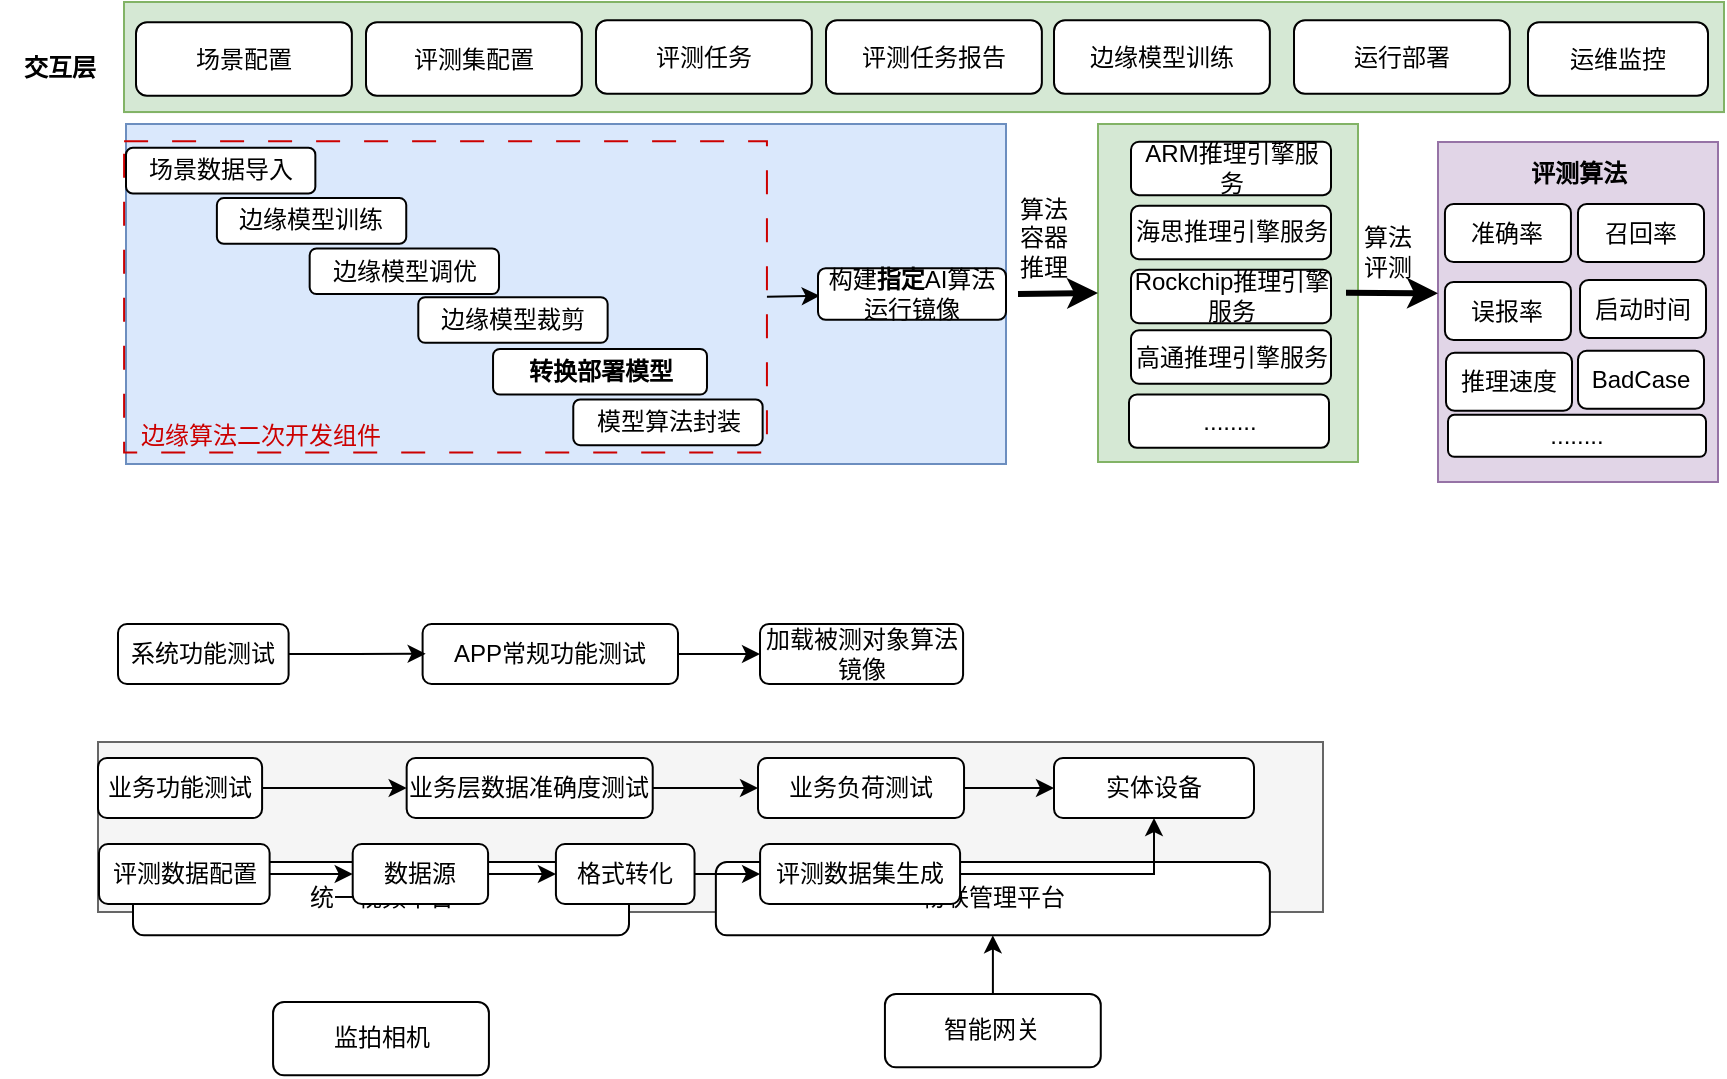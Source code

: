 <mxfile version="21.4.0" type="github">
  <diagram name="Page-1" id="wSQEXpgfuMb7fZrjmuHJ">
    <mxGraphModel dx="1049" dy="582" grid="1" gridSize="10" guides="1" tooltips="1" connect="1" arrows="1" fold="1" page="1" pageScale="1" pageWidth="827" pageHeight="1169" math="0" shadow="0">
      <root>
        <mxCell id="0" />
        <mxCell id="1" parent="0" />
        <mxCell id="B4WqmzTubQ9Mgs80x0da-153" value="" style="rounded=0;whiteSpace=wrap;html=1;fillColor=#f5f5f5;strokeColor=#666666;fontColor=#333333;" vertex="1" parent="1">
          <mxGeometry x="170" y="440" width="612.5" height="85" as="geometry" />
        </mxCell>
        <mxCell id="B4WqmzTubQ9Mgs80x0da-154" value="" style="rounded=0;whiteSpace=wrap;html=1;fillColor=none;" vertex="1" parent="1">
          <mxGeometry x="183" y="70.01" width="800" height="55" as="geometry" />
        </mxCell>
        <mxCell id="B4WqmzTubQ9Mgs80x0da-155" value="&lt;b&gt;交互层&lt;/b&gt;" style="rounded=0;whiteSpace=wrap;html=1;strokeColor=none;" vertex="1" parent="1">
          <mxGeometry x="121" y="80.17" width="60" height="45" as="geometry" />
        </mxCell>
        <mxCell id="B4WqmzTubQ9Mgs80x0da-156" value="" style="group;fillColor=#d5e8d4;strokeColor=#82b366;container=0;" vertex="1" connectable="0" parent="1">
          <mxGeometry x="183" y="70" width="800" height="55.01" as="geometry" />
        </mxCell>
        <mxCell id="B4WqmzTubQ9Mgs80x0da-158" value="场景配置" style="rounded=1;whiteSpace=wrap;html=1;" vertex="1" parent="1">
          <mxGeometry x="189.004" y="80.167" width="107.925" height="36.667" as="geometry" />
        </mxCell>
        <mxCell id="B4WqmzTubQ9Mgs80x0da-159" value="评测集配置" style="rounded=1;whiteSpace=wrap;html=1;" vertex="1" parent="1">
          <mxGeometry x="304.0" y="80.167" width="107.925" height="36.667" as="geometry" />
        </mxCell>
        <mxCell id="B4WqmzTubQ9Mgs80x0da-160" value="评测任务" style="rounded=1;whiteSpace=wrap;html=1;" vertex="1" parent="1">
          <mxGeometry x="418.996" y="79.167" width="107.925" height="36.667" as="geometry" />
        </mxCell>
        <mxCell id="B4WqmzTubQ9Mgs80x0da-161" value="评测任务报告" style="rounded=1;whiteSpace=wrap;html=1;" vertex="1" parent="1">
          <mxGeometry x="534.003" y="79.167" width="107.925" height="36.667" as="geometry" />
        </mxCell>
        <mxCell id="B4WqmzTubQ9Mgs80x0da-162" value="运行部署" style="rounded=1;whiteSpace=wrap;html=1;" vertex="1" parent="1">
          <mxGeometry x="768.003" y="79.167" width="107.925" height="36.667" as="geometry" />
        </mxCell>
        <mxCell id="B4WqmzTubQ9Mgs80x0da-163" value="边缘模型训练" style="rounded=1;whiteSpace=wrap;html=1;" vertex="1" parent="1">
          <mxGeometry x="648.003" y="79.167" width="107.925" height="36.667" as="geometry" />
        </mxCell>
        <mxCell id="B4WqmzTubQ9Mgs80x0da-164" value="运维监控" style="rounded=1;whiteSpace=wrap;html=1;" vertex="1" parent="1">
          <mxGeometry x="885" y="80.17" width="90" height="36.67" as="geometry" />
        </mxCell>
        <mxCell id="B4WqmzTubQ9Mgs80x0da-185" value="测试数据" style="text;html=1;strokeColor=none;fillColor=none;align=center;verticalAlign=middle;whiteSpace=wrap;rounded=0;rotation=0;" vertex="1" parent="1">
          <mxGeometry x="625.5" y="505" width="50" height="20" as="geometry" />
        </mxCell>
        <mxCell id="B4WqmzTubQ9Mgs80x0da-195" value="" style="group" vertex="1" connectable="0" parent="1">
          <mxGeometry x="180" y="380" width="421.54" height="31" as="geometry" />
        </mxCell>
        <mxCell id="B4WqmzTubQ9Mgs80x0da-196" value="系统功能测试" style="rounded=1;whiteSpace=wrap;html=1;" vertex="1" parent="B4WqmzTubQ9Mgs80x0da-195">
          <mxGeometry y="1" width="85.307" height="30" as="geometry" />
        </mxCell>
        <mxCell id="B4WqmzTubQ9Mgs80x0da-197" style="edgeStyle=orthogonalEdgeStyle;rounded=0;orthogonalLoop=1;jettySize=auto;html=1;exitX=1;exitY=0.5;exitDx=0;exitDy=0;entryX=0;entryY=0.5;entryDx=0;entryDy=0;" edge="1" parent="B4WqmzTubQ9Mgs80x0da-195" source="B4WqmzTubQ9Mgs80x0da-198" target="B4WqmzTubQ9Mgs80x0da-200">
          <mxGeometry relative="1" as="geometry" />
        </mxCell>
        <mxCell id="B4WqmzTubQ9Mgs80x0da-198" value="APP常规功能测试" style="rounded=1;whiteSpace=wrap;html=1;" vertex="1" parent="B4WqmzTubQ9Mgs80x0da-195">
          <mxGeometry x="152.3" y="1" width="127.7" height="30" as="geometry" />
        </mxCell>
        <mxCell id="B4WqmzTubQ9Mgs80x0da-199" style="edgeStyle=orthogonalEdgeStyle;rounded=0;orthogonalLoop=1;jettySize=auto;html=1;exitX=1;exitY=0.5;exitDx=0;exitDy=0;entryX=0.012;entryY=0.496;entryDx=0;entryDy=0;entryPerimeter=0;" edge="1" parent="B4WqmzTubQ9Mgs80x0da-195" source="B4WqmzTubQ9Mgs80x0da-196" target="B4WqmzTubQ9Mgs80x0da-198">
          <mxGeometry relative="1" as="geometry" />
        </mxCell>
        <mxCell id="B4WqmzTubQ9Mgs80x0da-200" value="加载被测对象算法镜像" style="rounded=1;whiteSpace=wrap;html=1;" vertex="1" parent="B4WqmzTubQ9Mgs80x0da-195">
          <mxGeometry x="321" y="1" width="101.54" height="30" as="geometry" />
        </mxCell>
        <mxCell id="B4WqmzTubQ9Mgs80x0da-231" style="edgeStyle=orthogonalEdgeStyle;rounded=0;orthogonalLoop=1;jettySize=auto;html=1;entryX=0.5;entryY=1;entryDx=0;entryDy=0;" edge="1" parent="1" source="B4WqmzTubQ9Mgs80x0da-204" target="B4WqmzTubQ9Mgs80x0da-208">
          <mxGeometry relative="1" as="geometry" />
        </mxCell>
        <mxCell id="B4WqmzTubQ9Mgs80x0da-204" value="智能网关" style="rounded=1;whiteSpace=wrap;html=1;" vertex="1" parent="1">
          <mxGeometry x="563.463" y="565.997" width="107.925" height="36.667" as="geometry" />
        </mxCell>
        <mxCell id="B4WqmzTubQ9Mgs80x0da-205" value="监拍相机" style="rounded=1;whiteSpace=wrap;html=1;" vertex="1" parent="1">
          <mxGeometry x="257.533" y="569.997" width="107.925" height="36.667" as="geometry" />
        </mxCell>
        <mxCell id="B4WqmzTubQ9Mgs80x0da-208" value="物联管理平台" style="rounded=1;whiteSpace=wrap;html=1;" vertex="1" parent="1">
          <mxGeometry x="478.93" y="500.0" width="277" height="36.67" as="geometry" />
        </mxCell>
        <mxCell id="B4WqmzTubQ9Mgs80x0da-209" value="统一视频平台" style="rounded=1;whiteSpace=wrap;html=1;" vertex="1" parent="1">
          <mxGeometry x="187.5" y="500" width="248" height="36.67" as="geometry" />
        </mxCell>
        <mxCell id="B4WqmzTubQ9Mgs80x0da-211" value="" style="group" vertex="1" connectable="0" parent="1">
          <mxGeometry x="170" y="451" width="420" height="30" as="geometry" />
        </mxCell>
        <mxCell id="B4WqmzTubQ9Mgs80x0da-212" value="业务功能测试" style="rounded=1;whiteSpace=wrap;html=1;" vertex="1" parent="B4WqmzTubQ9Mgs80x0da-211">
          <mxGeometry y="-3" width="82.047" height="30" as="geometry" />
        </mxCell>
        <mxCell id="B4WqmzTubQ9Mgs80x0da-213" style="edgeStyle=orthogonalEdgeStyle;rounded=0;orthogonalLoop=1;jettySize=auto;html=1;exitX=1;exitY=0.5;exitDx=0;exitDy=0;entryX=0;entryY=0.5;entryDx=0;entryDy=0;" edge="1" parent="B4WqmzTubQ9Mgs80x0da-211" source="B4WqmzTubQ9Mgs80x0da-214" target="B4WqmzTubQ9Mgs80x0da-216">
          <mxGeometry relative="1" as="geometry" />
        </mxCell>
        <mxCell id="B4WqmzTubQ9Mgs80x0da-214" value="业务层数据准确度测试" style="rounded=1;whiteSpace=wrap;html=1;" vertex="1" parent="B4WqmzTubQ9Mgs80x0da-211">
          <mxGeometry x="154.33" y="-3" width="123.028" height="30" as="geometry" />
        </mxCell>
        <mxCell id="B4WqmzTubQ9Mgs80x0da-215" style="edgeStyle=orthogonalEdgeStyle;rounded=0;orthogonalLoop=1;jettySize=auto;html=1;exitX=1;exitY=0.5;exitDx=0;exitDy=0;entryX=0;entryY=0.5;entryDx=0;entryDy=0;" edge="1" parent="B4WqmzTubQ9Mgs80x0da-211" source="B4WqmzTubQ9Mgs80x0da-212" target="B4WqmzTubQ9Mgs80x0da-214">
          <mxGeometry relative="1" as="geometry" />
        </mxCell>
        <mxCell id="B4WqmzTubQ9Mgs80x0da-216" value="业务负荷测试" style="rounded=1;whiteSpace=wrap;html=1;" vertex="1" parent="B4WqmzTubQ9Mgs80x0da-211">
          <mxGeometry x="330.001" y="-3" width="103.019" height="30" as="geometry" />
        </mxCell>
        <mxCell id="B4WqmzTubQ9Mgs80x0da-217" style="edgeStyle=orthogonalEdgeStyle;rounded=0;orthogonalLoop=1;jettySize=auto;html=1;exitX=1;exitY=0.5;exitDx=0;exitDy=0;entryX=0;entryY=0.5;entryDx=0;entryDy=0;" edge="1" parent="1" source="B4WqmzTubQ9Mgs80x0da-216" target="B4WqmzTubQ9Mgs80x0da-168">
          <mxGeometry relative="1" as="geometry" />
        </mxCell>
        <mxCell id="B4WqmzTubQ9Mgs80x0da-218" value="" style="group" vertex="1" connectable="0" parent="1">
          <mxGeometry x="170.5" y="491" width="421.54" height="30" as="geometry" />
        </mxCell>
        <mxCell id="B4WqmzTubQ9Mgs80x0da-219" value="评测数据配置" style="rounded=1;whiteSpace=wrap;html=1;" vertex="1" parent="B4WqmzTubQ9Mgs80x0da-218">
          <mxGeometry width="85.307" height="30" as="geometry" />
        </mxCell>
        <mxCell id="B4WqmzTubQ9Mgs80x0da-220" value="数据源" style="rounded=1;whiteSpace=wrap;html=1;" vertex="1" parent="B4WqmzTubQ9Mgs80x0da-218">
          <mxGeometry x="126.85" width="67.69" height="30" as="geometry" />
        </mxCell>
        <mxCell id="B4WqmzTubQ9Mgs80x0da-221" style="edgeStyle=orthogonalEdgeStyle;rounded=0;orthogonalLoop=1;jettySize=auto;html=1;exitX=1;exitY=0.5;exitDx=0;exitDy=0;entryX=0;entryY=0.5;entryDx=0;entryDy=0;" edge="1" parent="B4WqmzTubQ9Mgs80x0da-218" source="B4WqmzTubQ9Mgs80x0da-219" target="B4WqmzTubQ9Mgs80x0da-220">
          <mxGeometry relative="1" as="geometry" />
        </mxCell>
        <mxCell id="B4WqmzTubQ9Mgs80x0da-222" value="格式转化" style="rounded=1;whiteSpace=wrap;html=1;" vertex="1" parent="B4WqmzTubQ9Mgs80x0da-218">
          <mxGeometry x="228.46" width="69.31" height="30" as="geometry" />
        </mxCell>
        <mxCell id="B4WqmzTubQ9Mgs80x0da-223" style="edgeStyle=orthogonalEdgeStyle;rounded=0;orthogonalLoop=1;jettySize=auto;html=1;exitX=1;exitY=0.5;exitDx=0;exitDy=0;entryX=0;entryY=0.5;entryDx=0;entryDy=0;" edge="1" parent="B4WqmzTubQ9Mgs80x0da-218" source="B4WqmzTubQ9Mgs80x0da-220" target="B4WqmzTubQ9Mgs80x0da-222">
          <mxGeometry relative="1" as="geometry" />
        </mxCell>
        <mxCell id="B4WqmzTubQ9Mgs80x0da-224" value="评测数据集生成" style="rounded=1;whiteSpace=wrap;html=1;" vertex="1" parent="B4WqmzTubQ9Mgs80x0da-218">
          <mxGeometry x="330.54" width="100" height="30" as="geometry" />
        </mxCell>
        <mxCell id="B4WqmzTubQ9Mgs80x0da-225" style="edgeStyle=orthogonalEdgeStyle;rounded=0;orthogonalLoop=1;jettySize=auto;html=1;exitX=1;exitY=0.5;exitDx=0;exitDy=0;" edge="1" parent="B4WqmzTubQ9Mgs80x0da-218" source="B4WqmzTubQ9Mgs80x0da-222" target="B4WqmzTubQ9Mgs80x0da-224">
          <mxGeometry relative="1" as="geometry" />
        </mxCell>
        <mxCell id="B4WqmzTubQ9Mgs80x0da-226" style="edgeStyle=orthogonalEdgeStyle;rounded=0;orthogonalLoop=1;jettySize=auto;html=1;exitX=1;exitY=0.5;exitDx=0;exitDy=0;entryX=0.5;entryY=1;entryDx=0;entryDy=0;" edge="1" parent="1" source="B4WqmzTubQ9Mgs80x0da-224" target="B4WqmzTubQ9Mgs80x0da-168">
          <mxGeometry relative="1" as="geometry" />
        </mxCell>
        <mxCell id="B4WqmzTubQ9Mgs80x0da-168" value="实体设备" style="rounded=1;whiteSpace=wrap;html=1;" vertex="1" parent="1">
          <mxGeometry x="648" y="448" width="100" height="30" as="geometry" />
        </mxCell>
        <mxCell id="B4WqmzTubQ9Mgs80x0da-237" value="" style="group" vertex="1" connectable="0" parent="1">
          <mxGeometry x="670" y="131" width="130" height="169" as="geometry" />
        </mxCell>
        <mxCell id="B4WqmzTubQ9Mgs80x0da-166" value="" style="rounded=0;whiteSpace=wrap;html=1;fillColor=#d5e8d4;strokeColor=#82b366;" vertex="1" parent="B4WqmzTubQ9Mgs80x0da-237">
          <mxGeometry width="130" height="169" as="geometry" />
        </mxCell>
        <mxCell id="B4WqmzTubQ9Mgs80x0da-169" value="海思推理引擎服务" style="rounded=1;whiteSpace=wrap;html=1;" vertex="1" parent="B4WqmzTubQ9Mgs80x0da-237">
          <mxGeometry x="16.5" y="40.916" width="100.0" height="26.684" as="geometry" />
        </mxCell>
        <mxCell id="B4WqmzTubQ9Mgs80x0da-170" value="ARM推理引擎服务" style="rounded=1;whiteSpace=wrap;html=1;" vertex="1" parent="B4WqmzTubQ9Mgs80x0da-237">
          <mxGeometry x="16.5" y="8.895" width="100.0" height="26.684" as="geometry" />
        </mxCell>
        <mxCell id="B4WqmzTubQ9Mgs80x0da-171" value="Rockchip推理引擎服务" style="rounded=1;whiteSpace=wrap;html=1;" vertex="1" parent="B4WqmzTubQ9Mgs80x0da-237">
          <mxGeometry x="16.5" y="72.937" width="100.0" height="26.684" as="geometry" />
        </mxCell>
        <mxCell id="B4WqmzTubQ9Mgs80x0da-172" value="高通推理引擎服务" style="rounded=1;whiteSpace=wrap;html=1;" vertex="1" parent="B4WqmzTubQ9Mgs80x0da-237">
          <mxGeometry x="16.5" y="103.179" width="100.0" height="26.684" as="geometry" />
        </mxCell>
        <mxCell id="B4WqmzTubQ9Mgs80x0da-173" value="........" style="rounded=1;whiteSpace=wrap;html=1;" vertex="1" parent="B4WqmzTubQ9Mgs80x0da-237">
          <mxGeometry x="15.5" y="135.2" width="100.0" height="26.684" as="geometry" />
        </mxCell>
        <mxCell id="B4WqmzTubQ9Mgs80x0da-248" value="" style="group;fillColor=#d5e8d4;strokeColor=#82b366;fillStyle=auto;movable=1;resizable=1;rotatable=1;deletable=1;editable=1;locked=0;connectable=1;" vertex="1" connectable="0" parent="1">
          <mxGeometry x="840" y="140" width="140" height="170" as="geometry" />
        </mxCell>
        <mxCell id="B4WqmzTubQ9Mgs80x0da-247" value="" style="group;fillColor=#e1d5e7;strokeColor=#9673a6;container=0;movable=1;resizable=1;rotatable=1;deletable=1;editable=1;locked=0;connectable=1;" vertex="1" connectable="0" parent="B4WqmzTubQ9Mgs80x0da-248">
          <mxGeometry width="140" height="170" as="geometry" />
        </mxCell>
        <mxCell id="B4WqmzTubQ9Mgs80x0da-177" value="&lt;b&gt;评测算法&lt;/b&gt;" style="text;html=1;strokeColor=none;fillColor=none;align=center;verticalAlign=middle;whiteSpace=wrap;rounded=0;container=0;movable=1;resizable=1;rotatable=1;deletable=1;editable=1;locked=0;connectable=1;" vertex="1" parent="B4WqmzTubQ9Mgs80x0da-248">
          <mxGeometry x="31.75" y="1" width="76.5" height="30" as="geometry" />
        </mxCell>
        <mxCell id="B4WqmzTubQ9Mgs80x0da-178" value="准确率" style="rounded=1;whiteSpace=wrap;html=1;container=0;movable=1;resizable=1;rotatable=1;deletable=1;editable=1;locked=0;connectable=1;" vertex="1" parent="B4WqmzTubQ9Mgs80x0da-248">
          <mxGeometry x="3.47" y="31" width="63" height="29" as="geometry" />
        </mxCell>
        <mxCell id="B4WqmzTubQ9Mgs80x0da-181" value="........" style="rounded=1;whiteSpace=wrap;html=1;container=0;movable=1;resizable=1;rotatable=1;deletable=1;editable=1;locked=0;connectable=1;" vertex="1" parent="B4WqmzTubQ9Mgs80x0da-248">
          <mxGeometry x="5" y="136.43" width="129" height="21" as="geometry" />
        </mxCell>
        <mxCell id="B4WqmzTubQ9Mgs80x0da-240" value="召回率" style="rounded=1;whiteSpace=wrap;html=1;container=0;movable=1;resizable=1;rotatable=1;deletable=1;editable=1;locked=0;connectable=1;" vertex="1" parent="B4WqmzTubQ9Mgs80x0da-248">
          <mxGeometry x="70" y="31" width="63" height="29" as="geometry" />
        </mxCell>
        <mxCell id="B4WqmzTubQ9Mgs80x0da-241" value="误报率" style="rounded=1;whiteSpace=wrap;html=1;container=0;movable=1;resizable=1;rotatable=1;deletable=1;editable=1;locked=0;connectable=1;" vertex="1" parent="B4WqmzTubQ9Mgs80x0da-248">
          <mxGeometry x="3.47" y="70" width="63" height="29" as="geometry" />
        </mxCell>
        <mxCell id="B4WqmzTubQ9Mgs80x0da-242" value="启动时间" style="rounded=1;whiteSpace=wrap;html=1;container=0;movable=1;resizable=1;rotatable=1;deletable=1;editable=1;locked=0;connectable=1;" vertex="1" parent="B4WqmzTubQ9Mgs80x0da-248">
          <mxGeometry x="71" y="69" width="63" height="29" as="geometry" />
        </mxCell>
        <mxCell id="B4WqmzTubQ9Mgs80x0da-243" value="推理速度" style="rounded=1;whiteSpace=wrap;html=1;container=0;movable=1;resizable=1;rotatable=1;deletable=1;editable=1;locked=0;connectable=1;" vertex="1" parent="B4WqmzTubQ9Mgs80x0da-248">
          <mxGeometry x="4" y="105.43" width="63" height="29" as="geometry" />
        </mxCell>
        <mxCell id="B4WqmzTubQ9Mgs80x0da-244" value="BadCase" style="rounded=1;whiteSpace=wrap;html=1;container=0;movable=1;resizable=1;rotatable=1;deletable=1;editable=1;locked=0;connectable=1;" vertex="1" parent="B4WqmzTubQ9Mgs80x0da-248">
          <mxGeometry x="70" y="104.43" width="63" height="29" as="geometry" />
        </mxCell>
        <mxCell id="B4WqmzTubQ9Mgs80x0da-262" value="" style="endArrow=classic;html=1;rounded=0;entryX=0;entryY=0.445;entryDx=0;entryDy=0;strokeWidth=3;entryPerimeter=0;" edge="1" parent="1" target="B4WqmzTubQ9Mgs80x0da-247">
          <mxGeometry width="50" height="50" relative="1" as="geometry">
            <mxPoint x="794" y="215.36" as="sourcePoint" />
            <mxPoint x="827" y="215.65" as="targetPoint" />
          </mxGeometry>
        </mxCell>
        <mxCell id="B4WqmzTubQ9Mgs80x0da-261" value="" style="endArrow=classic;html=1;rounded=0;entryX=0;entryY=0.5;entryDx=0;entryDy=0;strokeWidth=3;" edge="1" parent="1" target="B4WqmzTubQ9Mgs80x0da-166">
          <mxGeometry width="50" height="50" relative="1" as="geometry">
            <mxPoint x="630" y="216" as="sourcePoint" />
            <mxPoint x="670" y="215.71" as="targetPoint" />
          </mxGeometry>
        </mxCell>
        <mxCell id="B4WqmzTubQ9Mgs80x0da-263" value="" style="group" vertex="1" connectable="0" parent="1">
          <mxGeometry x="184" y="131" width="440" height="170" as="geometry" />
        </mxCell>
        <mxCell id="B4WqmzTubQ9Mgs80x0da-152" value="" style="rounded=0;whiteSpace=wrap;html=1;fillColor=#dae8fc;strokeColor=#6c8ebf;" vertex="1" parent="B4WqmzTubQ9Mgs80x0da-263">
          <mxGeometry width="440" height="170" as="geometry" />
        </mxCell>
        <mxCell id="B4WqmzTubQ9Mgs80x0da-186" value="" style="group;fillColor=none;strokeColor=none;" vertex="1" connectable="0" parent="B4WqmzTubQ9Mgs80x0da-263">
          <mxGeometry y="4.29" width="320.47" height="160" as="geometry" />
        </mxCell>
        <mxCell id="B4WqmzTubQ9Mgs80x0da-187" value="" style="rounded=0;whiteSpace=wrap;html=1;dashed=1;dashPattern=12 12;fillColor=none;fillStyle=auto;strokeColor=#CC0000;gradientColor=#97d077;" vertex="1" parent="B4WqmzTubQ9Mgs80x0da-186">
          <mxGeometry x="-0.951" y="4.29" width="321.421" height="155.71" as="geometry" />
        </mxCell>
        <mxCell id="B4WqmzTubQ9Mgs80x0da-188" value="场景数据导入" style="rounded=1;whiteSpace=wrap;html=1;" vertex="1" parent="B4WqmzTubQ9Mgs80x0da-186">
          <mxGeometry y="7.619" width="94.675" height="22.857" as="geometry" />
        </mxCell>
        <mxCell id="B4WqmzTubQ9Mgs80x0da-189" value="边缘模型训练" style="rounded=1;whiteSpace=wrap;html=1;" vertex="1" parent="B4WqmzTubQ9Mgs80x0da-186">
          <mxGeometry x="45.444" y="32.762" width="94.675" height="22.857" as="geometry" />
        </mxCell>
        <mxCell id="B4WqmzTubQ9Mgs80x0da-190" value="边缘模型调优" style="rounded=1;whiteSpace=wrap;html=1;" vertex="1" parent="B4WqmzTubQ9Mgs80x0da-186">
          <mxGeometry x="91.835" y="57.905" width="94.675" height="22.857" as="geometry" />
        </mxCell>
        <mxCell id="B4WqmzTubQ9Mgs80x0da-191" value="边缘模型裁剪" style="rounded=1;whiteSpace=wrap;html=1;" vertex="1" parent="B4WqmzTubQ9Mgs80x0da-186">
          <mxGeometry x="146.147" y="82.286" width="94.675" height="22.857" as="geometry" />
        </mxCell>
        <mxCell id="B4WqmzTubQ9Mgs80x0da-192" value="模型算法封装" style="rounded=1;whiteSpace=wrap;html=1;" vertex="1" parent="B4WqmzTubQ9Mgs80x0da-186">
          <mxGeometry x="223.638" y="133.429" width="94.675" height="22.857" as="geometry" />
        </mxCell>
        <mxCell id="B4WqmzTubQ9Mgs80x0da-193" value="&lt;font color=&quot;#cc0000&quot;&gt;边缘算法二次开发组件&lt;/font&gt;" style="text;html=1;strokeColor=none;fillColor=none;align=center;verticalAlign=middle;whiteSpace=wrap;rounded=0;" vertex="1" parent="B4WqmzTubQ9Mgs80x0da-186">
          <mxGeometry y="143.61" width="135.342" height="16.39" as="geometry" />
        </mxCell>
        <mxCell id="B4WqmzTubQ9Mgs80x0da-245" value="&lt;b&gt;转换部署模型&lt;/b&gt;" style="rounded=1;whiteSpace=wrap;html=1;" vertex="1" parent="B4WqmzTubQ9Mgs80x0da-186">
          <mxGeometry x="183.526" y="108.15" width="106.965" height="22.86" as="geometry" />
        </mxCell>
        <mxCell id="B4WqmzTubQ9Mgs80x0da-246" value="" style="endArrow=classic;html=1;rounded=0;exitX=1;exitY=0.5;exitDx=0;exitDy=0;" edge="1" parent="B4WqmzTubQ9Mgs80x0da-186" source="B4WqmzTubQ9Mgs80x0da-187">
          <mxGeometry width="50" height="50" relative="1" as="geometry">
            <mxPoint x="274.5" y="81.594" as="sourcePoint" />
            <mxPoint x="346.864" y="81.594" as="targetPoint" />
          </mxGeometry>
        </mxCell>
        <mxCell id="B4WqmzTubQ9Mgs80x0da-194" value="构建&lt;b&gt;指定&lt;/b&gt;AI算法运行镜像" style="rounded=1;whiteSpace=wrap;html=1;" vertex="1" parent="B4WqmzTubQ9Mgs80x0da-263">
          <mxGeometry x="346" y="72.14" width="94" height="25.71" as="geometry" />
        </mxCell>
        <mxCell id="B4WqmzTubQ9Mgs80x0da-266" value="算法评测" style="text;html=1;strokeColor=none;fillColor=none;align=center;verticalAlign=middle;whiteSpace=wrap;rounded=0;" vertex="1" parent="1">
          <mxGeometry x="800" y="180" width="30" height="29" as="geometry" />
        </mxCell>
        <mxCell id="B4WqmzTubQ9Mgs80x0da-267" value="算法容器推理" style="text;html=1;strokeColor=none;fillColor=none;align=center;verticalAlign=middle;whiteSpace=wrap;rounded=0;" vertex="1" parent="1">
          <mxGeometry x="627.5" y="173" width="30" height="29" as="geometry" />
        </mxCell>
      </root>
    </mxGraphModel>
  </diagram>
</mxfile>
